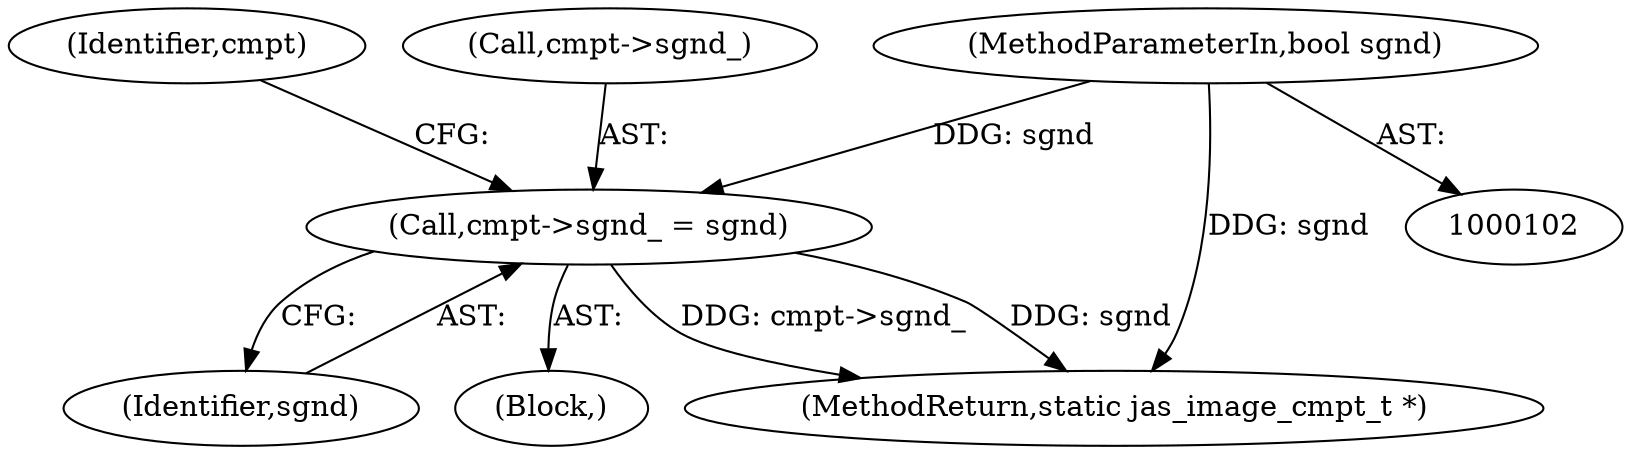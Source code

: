 digraph "0_jasper_634ce8e8a5accc0fa05dd2c20d42b4749d4b2735@pointer" {
"1000199" [label="(Call,cmpt->sgnd_ = sgnd)"];
"1000110" [label="(MethodParameterIn,bool sgnd)"];
"1000203" [label="(Identifier,sgnd)"];
"1000199" [label="(Call,cmpt->sgnd_ = sgnd)"];
"1000206" [label="(Identifier,cmpt)"];
"1000110" [label="(MethodParameterIn,bool sgnd)"];
"1000200" [label="(Call,cmpt->sgnd_)"];
"1000112" [label="(Block,)"];
"1000297" [label="(MethodReturn,static jas_image_cmpt_t *)"];
"1000199" -> "1000112"  [label="AST: "];
"1000199" -> "1000203"  [label="CFG: "];
"1000200" -> "1000199"  [label="AST: "];
"1000203" -> "1000199"  [label="AST: "];
"1000206" -> "1000199"  [label="CFG: "];
"1000199" -> "1000297"  [label="DDG: cmpt->sgnd_"];
"1000199" -> "1000297"  [label="DDG: sgnd"];
"1000110" -> "1000199"  [label="DDG: sgnd"];
"1000110" -> "1000102"  [label="AST: "];
"1000110" -> "1000297"  [label="DDG: sgnd"];
}

